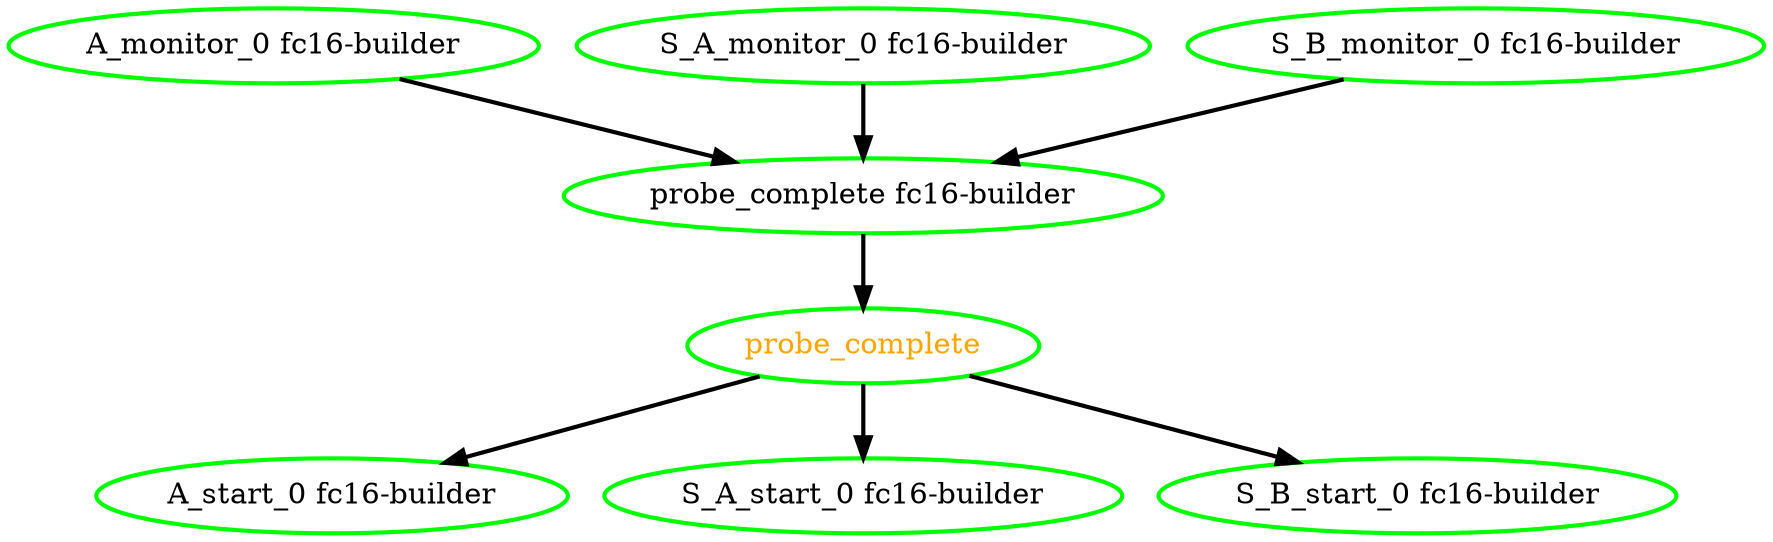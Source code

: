  digraph "g" {
"A_monitor_0 fc16-builder" -> "probe_complete fc16-builder" [ style = bold]
"A_monitor_0 fc16-builder" [ style=bold color="green" fontcolor="black"]
"A_start_0 fc16-builder" [ style=bold color="green" fontcolor="black"]
"S_A_monitor_0 fc16-builder" -> "probe_complete fc16-builder" [ style = bold]
"S_A_monitor_0 fc16-builder" [ style=bold color="green" fontcolor="black"]
"S_A_start_0 fc16-builder" [ style=bold color="green" fontcolor="black"]
"S_B_monitor_0 fc16-builder" -> "probe_complete fc16-builder" [ style = bold]
"S_B_monitor_0 fc16-builder" [ style=bold color="green" fontcolor="black"]
"S_B_start_0 fc16-builder" [ style=bold color="green" fontcolor="black"]
"probe_complete fc16-builder" -> "probe_complete" [ style = bold]
"probe_complete fc16-builder" [ style=bold color="green" fontcolor="black"]
"probe_complete" -> "A_start_0 fc16-builder" [ style = bold]
"probe_complete" -> "S_A_start_0 fc16-builder" [ style = bold]
"probe_complete" -> "S_B_start_0 fc16-builder" [ style = bold]
"probe_complete" [ style=bold color="green" fontcolor="orange"]
}
